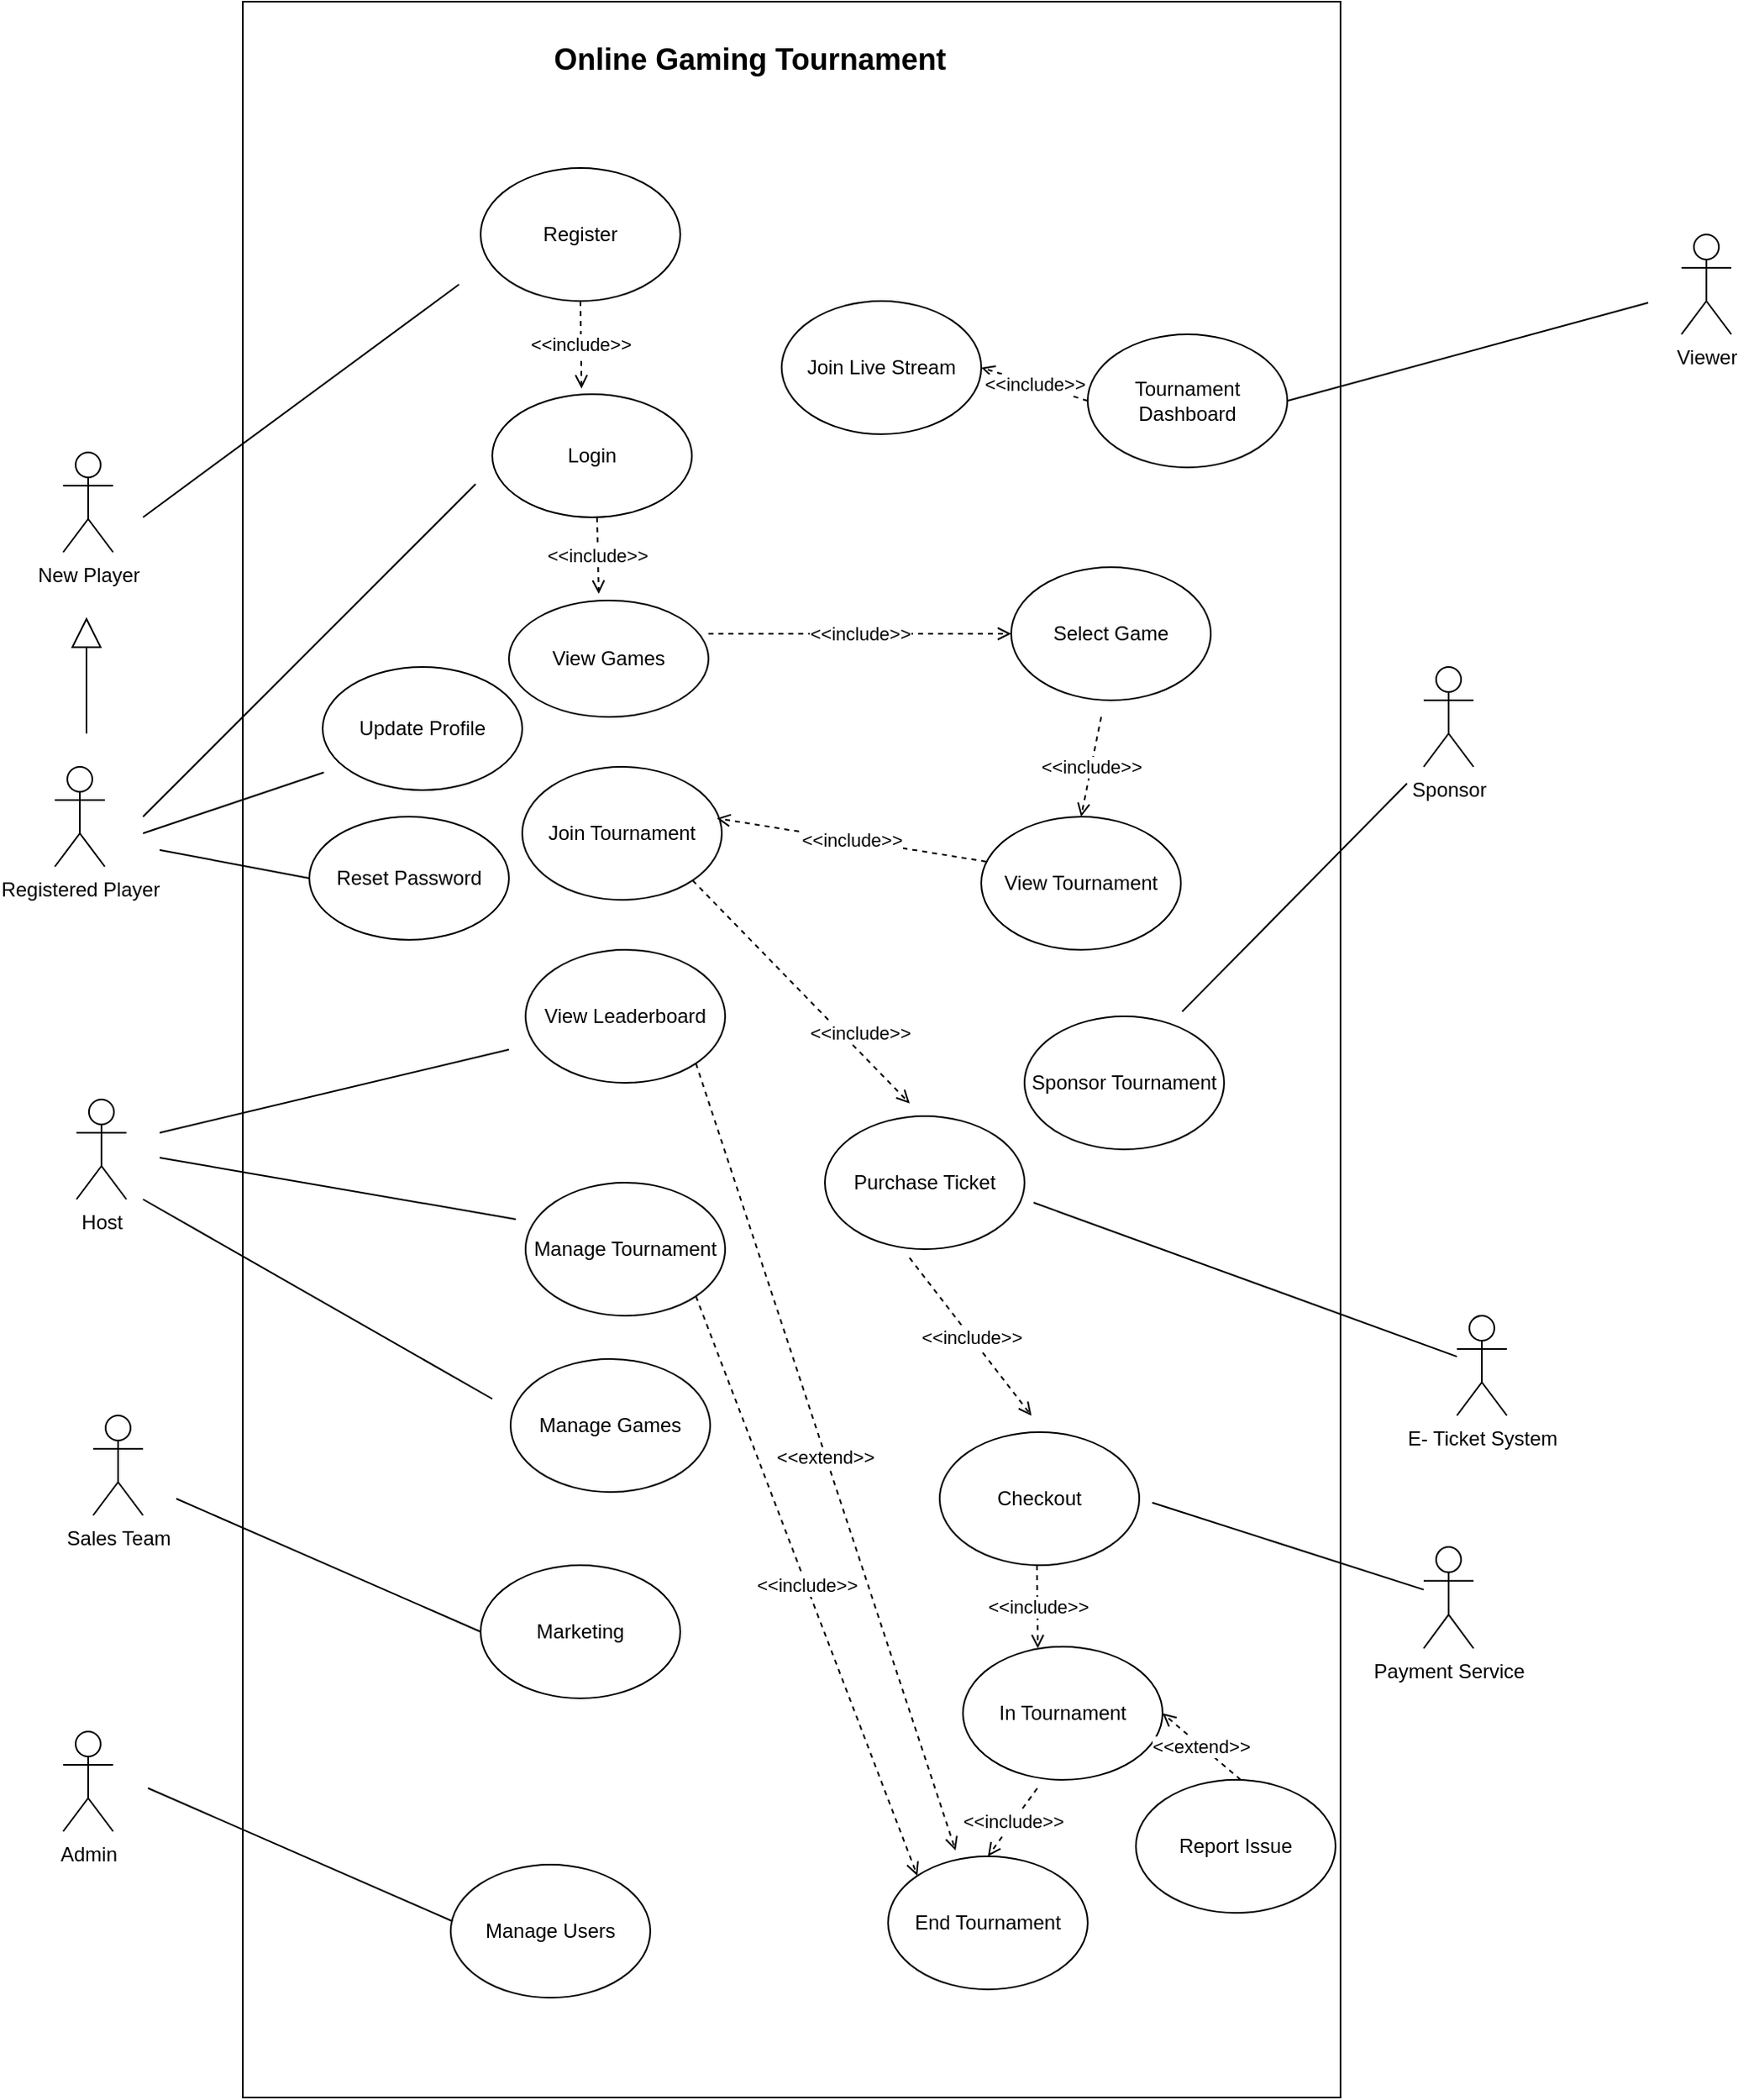 <mxfile version="23.1.5" type="github">
  <diagram name="Page-1" id="q2zQ57r0S87OHBuqfP04">
    <mxGraphModel dx="2150" dy="1970" grid="1" gridSize="10" guides="1" tooltips="1" connect="1" arrows="1" fold="1" page="1" pageScale="1" pageWidth="850" pageHeight="1100" math="0" shadow="0">
      <root>
        <mxCell id="0" />
        <mxCell id="1" parent="0" />
        <mxCell id="FWS2L0Vgk6QhZWGwQe0K-76" value="" style="rounded=0;whiteSpace=wrap;html=1;" parent="1" vertex="1">
          <mxGeometry x="180" y="-100" width="660" height="1260" as="geometry" />
        </mxCell>
        <mxCell id="FWS2L0Vgk6QhZWGwQe0K-2" value="Host" style="shape=umlActor;verticalLabelPosition=bottom;verticalAlign=top;html=1;outlineConnect=0;" parent="1" vertex="1">
          <mxGeometry x="80" y="560" width="30" height="60" as="geometry" />
        </mxCell>
        <mxCell id="FWS2L0Vgk6QhZWGwQe0K-3" value="Sponsor" style="shape=umlActor;verticalLabelPosition=bottom;verticalAlign=top;html=1;outlineConnect=0;" parent="1" vertex="1">
          <mxGeometry x="890" y="300" width="30" height="60" as="geometry" />
        </mxCell>
        <mxCell id="FWS2L0Vgk6QhZWGwQe0K-4" value="Register" style="ellipse;whiteSpace=wrap;html=1;strokeWidth=1;" parent="1" vertex="1">
          <mxGeometry x="323" width="120" height="80" as="geometry" />
        </mxCell>
        <mxCell id="FWS2L0Vgk6QhZWGwQe0K-5" value="Login" style="ellipse;whiteSpace=wrap;html=1;strokeWidth=1;" parent="1" vertex="1">
          <mxGeometry x="330" y="136" width="120" height="74" as="geometry" />
        </mxCell>
        <mxCell id="FWS2L0Vgk6QhZWGwQe0K-6" value="View Games" style="ellipse;whiteSpace=wrap;html=1;strokeWidth=1;" parent="1" vertex="1">
          <mxGeometry x="340" y="260" width="120" height="70" as="geometry" />
        </mxCell>
        <mxCell id="FWS2L0Vgk6QhZWGwQe0K-8" value="View Tournament" style="ellipse;whiteSpace=wrap;html=1;strokeWidth=1;" parent="1" vertex="1">
          <mxGeometry x="624" y="390" width="120" height="80" as="geometry" />
        </mxCell>
        <mxCell id="FWS2L0Vgk6QhZWGwQe0K-9" value="Manage Tournament" style="ellipse;whiteSpace=wrap;html=1;strokeWidth=1;" parent="1" vertex="1">
          <mxGeometry x="350" y="610" width="120" height="80" as="geometry" />
        </mxCell>
        <mxCell id="FWS2L0Vgk6QhZWGwQe0K-10" value="Manage Games" style="ellipse;whiteSpace=wrap;html=1;strokeWidth=1;" parent="1" vertex="1">
          <mxGeometry x="341" y="716" width="120" height="80" as="geometry" />
        </mxCell>
        <mxCell id="FWS2L0Vgk6QhZWGwQe0K-11" value="Manage Users" style="ellipse;whiteSpace=wrap;html=1;strokeWidth=1;" parent="1" vertex="1">
          <mxGeometry x="305" y="1020" width="120" height="80" as="geometry" />
        </mxCell>
        <mxCell id="FWS2L0Vgk6QhZWGwQe0K-12" value="Sponsor Tournament" style="ellipse;whiteSpace=wrap;html=1;strokeWidth=1;" parent="1" vertex="1">
          <mxGeometry x="650" y="510" width="120" height="80" as="geometry" />
        </mxCell>
        <mxCell id="FWS2L0Vgk6QhZWGwQe0K-13" value="View Leaderboard" style="ellipse;whiteSpace=wrap;html=1;strokeWidth=1;" parent="1" vertex="1">
          <mxGeometry x="350" y="470" width="120" height="80" as="geometry" />
        </mxCell>
        <mxCell id="FWS2L0Vgk6QhZWGwQe0K-14" value="Viewer" style="shape=umlActor;verticalLabelPosition=bottom;verticalAlign=top;html=1;outlineConnect=0;" parent="1" vertex="1">
          <mxGeometry x="1045" y="40" width="30" height="60" as="geometry" />
        </mxCell>
        <mxCell id="FWS2L0Vgk6QhZWGwQe0K-15" value="Registered Player" style="shape=umlActor;verticalLabelPosition=bottom;verticalAlign=top;html=1;outlineConnect=0;" parent="1" vertex="1">
          <mxGeometry x="67" y="360" width="30" height="60" as="geometry" />
        </mxCell>
        <mxCell id="FWS2L0Vgk6QhZWGwQe0K-18" value="" style="endArrow=block;endSize=16;endFill=0;html=1;rounded=0;" parent="1" edge="1">
          <mxGeometry width="160" relative="1" as="geometry">
            <mxPoint x="86" y="340" as="sourcePoint" />
            <mxPoint x="86" y="270" as="targetPoint" />
          </mxGeometry>
        </mxCell>
        <mxCell id="FWS2L0Vgk6QhZWGwQe0K-21" value="" style="endArrow=none;html=1;rounded=0;" parent="1" edge="1">
          <mxGeometry width="50" height="50" relative="1" as="geometry">
            <mxPoint x="120" y="390" as="sourcePoint" />
            <mxPoint x="320" y="190" as="targetPoint" />
          </mxGeometry>
        </mxCell>
        <mxCell id="FWS2L0Vgk6QhZWGwQe0K-30" value="" style="endArrow=none;html=1;rounded=0;entryX=-0.049;entryY=0.275;entryDx=0;entryDy=0;entryPerimeter=0;" parent="1" target="FWS2L0Vgk6QhZWGwQe0K-9" edge="1">
          <mxGeometry width="50" height="50" relative="1" as="geometry">
            <mxPoint x="130" y="595" as="sourcePoint" />
            <mxPoint x="330" y="670" as="targetPoint" />
          </mxGeometry>
        </mxCell>
        <mxCell id="FWS2L0Vgk6QhZWGwQe0K-35" value="Select Game" style="ellipse;whiteSpace=wrap;html=1;strokeWidth=1;" parent="1" vertex="1">
          <mxGeometry x="642" y="240" width="120" height="80" as="geometry" />
        </mxCell>
        <mxCell id="FWS2L0Vgk6QhZWGwQe0K-37" value="&amp;lt;&amp;lt;include&amp;gt;&amp;gt;" style="endArrow=open;dashed=1;html=1;endFill=0;rounded=0;entryX=0;entryY=0.5;entryDx=0;entryDy=0;" parent="1" edge="1" target="FWS2L0Vgk6QhZWGwQe0K-35">
          <mxGeometry width="50" height="50" relative="1" as="geometry">
            <mxPoint x="460" y="280" as="sourcePoint" />
            <mxPoint x="570" y="280" as="targetPoint" />
          </mxGeometry>
        </mxCell>
        <mxCell id="FWS2L0Vgk6QhZWGwQe0K-38" value="" style="endArrow=none;html=1;rounded=0;" parent="1" edge="1">
          <mxGeometry width="50" height="50" relative="1" as="geometry">
            <mxPoint x="120" y="620" as="sourcePoint" />
            <mxPoint x="330" y="740" as="targetPoint" />
          </mxGeometry>
        </mxCell>
        <mxCell id="FWS2L0Vgk6QhZWGwQe0K-40" value="Marketing" style="ellipse;whiteSpace=wrap;html=1;strokeWidth=1;" parent="1" vertex="1">
          <mxGeometry x="323" y="840" width="120" height="80" as="geometry" />
        </mxCell>
        <mxCell id="FWS2L0Vgk6QhZWGwQe0K-42" value="" style="endArrow=none;html=1;rounded=0;entryX=0;entryY=0.5;entryDx=0;entryDy=0;" parent="1" edge="1" target="FWS2L0Vgk6QhZWGwQe0K-40">
          <mxGeometry width="50" height="50" relative="1" as="geometry">
            <mxPoint x="140" y="800" as="sourcePoint" />
            <mxPoint x="350" y="970" as="targetPoint" />
          </mxGeometry>
        </mxCell>
        <mxCell id="FWS2L0Vgk6QhZWGwQe0K-43" value="&amp;lt;&amp;lt;include&amp;gt;&amp;gt;" style="endArrow=open;dashed=1;html=1;endFill=0;rounded=0;exitX=0.451;exitY=1.125;exitDx=0;exitDy=0;exitPerimeter=0;entryX=0.5;entryY=0;entryDx=0;entryDy=0;" parent="1" source="FWS2L0Vgk6QhZWGwQe0K-35" edge="1" target="FWS2L0Vgk6QhZWGwQe0K-8">
          <mxGeometry width="50" height="50" relative="1" as="geometry">
            <mxPoint x="510" y="360" as="sourcePoint" />
            <mxPoint x="624" y="380" as="targetPoint" />
          </mxGeometry>
        </mxCell>
        <mxCell id="FWS2L0Vgk6QhZWGwQe0K-44" value="Join Tournament" style="ellipse;whiteSpace=wrap;html=1;strokeWidth=1;" parent="1" vertex="1">
          <mxGeometry x="348" y="360" width="120" height="80" as="geometry" />
        </mxCell>
        <mxCell id="FWS2L0Vgk6QhZWGwQe0K-52" value="" style="endArrow=none;html=1;rounded=0;" parent="1" edge="1">
          <mxGeometry width="50" height="50" relative="1" as="geometry">
            <mxPoint x="130" y="580" as="sourcePoint" />
            <mxPoint x="340" y="530" as="targetPoint" />
          </mxGeometry>
        </mxCell>
        <mxCell id="FWS2L0Vgk6QhZWGwQe0K-56" value="" style="endArrow=none;html=1;rounded=0;" parent="1" edge="1">
          <mxGeometry width="50" height="50" relative="1" as="geometry">
            <mxPoint x="120" y="210" as="sourcePoint" />
            <mxPoint x="310" y="70" as="targetPoint" />
          </mxGeometry>
        </mxCell>
        <mxCell id="FWS2L0Vgk6QhZWGwQe0K-58" value="New Player" style="shape=umlActor;verticalLabelPosition=bottom;verticalAlign=top;html=1;outlineConnect=0;" parent="1" vertex="1">
          <mxGeometry x="72" y="171" width="30" height="60" as="geometry" />
        </mxCell>
        <mxCell id="FWS2L0Vgk6QhZWGwQe0K-62" value="" style="endArrow=none;html=1;rounded=0;exitX=0.79;exitY=-0.035;exitDx=0;exitDy=0;exitPerimeter=0;" parent="1" source="FWS2L0Vgk6QhZWGwQe0K-12" edge="1">
          <mxGeometry width="50" height="50" relative="1" as="geometry">
            <mxPoint x="941.72" y="470" as="sourcePoint" />
            <mxPoint x="880" y="370" as="targetPoint" />
          </mxGeometry>
        </mxCell>
        <mxCell id="FWS2L0Vgk6QhZWGwQe0K-64" value="E- Ticket System" style="shape=umlActor;verticalLabelPosition=bottom;verticalAlign=top;html=1;outlineConnect=0;" parent="1" vertex="1">
          <mxGeometry x="910" y="690" width="30" height="60" as="geometry" />
        </mxCell>
        <mxCell id="FWS2L0Vgk6QhZWGwQe0K-77" value="&lt;font style=&quot;font-size: 18px;&quot;&gt;&lt;b&gt;Online Gaming Tournament&lt;/b&gt;&lt;/font&gt;" style="text;html=1;align=center;verticalAlign=middle;whiteSpace=wrap;rounded=0;" parent="1" vertex="1">
          <mxGeometry x="310" y="-80" width="350" height="30" as="geometry" />
        </mxCell>
        <mxCell id="FWS2L0Vgk6QhZWGwQe0K-78" value="Admin" style="shape=umlActor;verticalLabelPosition=bottom;verticalAlign=top;html=1;outlineConnect=0;" parent="1" vertex="1">
          <mxGeometry x="72" y="940" width="30" height="60" as="geometry" />
        </mxCell>
        <mxCell id="FWS2L0Vgk6QhZWGwQe0K-83" value="Purchase Ticket" style="ellipse;whiteSpace=wrap;html=1;strokeWidth=1;" parent="1" vertex="1">
          <mxGeometry x="530" y="570" width="120" height="80" as="geometry" />
        </mxCell>
        <mxCell id="FWS2L0Vgk6QhZWGwQe0K-84" value="Checkout" style="ellipse;whiteSpace=wrap;html=1;strokeWidth=1;" parent="1" vertex="1">
          <mxGeometry x="599" y="760" width="120" height="80" as="geometry" />
        </mxCell>
        <mxCell id="FWS2L0Vgk6QhZWGwQe0K-85" value="" style="endArrow=none;html=1;rounded=0;exitX=0.806;exitY=1.001;exitDx=0;exitDy=0;exitPerimeter=0;" parent="1" target="FWS2L0Vgk6QhZWGwQe0K-64" edge="1">
          <mxGeometry width="50" height="50" relative="1" as="geometry">
            <mxPoint x="655.5" y="622" as="sourcePoint" />
            <mxPoint x="890" y="720" as="targetPoint" />
          </mxGeometry>
        </mxCell>
        <mxCell id="FWS2L0Vgk6QhZWGwQe0K-86" value="&amp;lt;&amp;lt;include&amp;gt;&amp;gt;" style="endArrow=open;dashed=1;html=1;endFill=0;rounded=0;entryX=0.46;entryY=-0.123;entryDx=0;entryDy=0;entryPerimeter=0;exitX=0.424;exitY=1.065;exitDx=0;exitDy=0;exitPerimeter=0;" parent="1" source="FWS2L0Vgk6QhZWGwQe0K-83" target="FWS2L0Vgk6QhZWGwQe0K-84" edge="1">
          <mxGeometry width="50" height="50" relative="1" as="geometry">
            <mxPoint x="570" y="670" as="sourcePoint" />
            <mxPoint x="620" y="540" as="targetPoint" />
          </mxGeometry>
        </mxCell>
        <mxCell id="FWS2L0Vgk6QhZWGwQe0K-87" value="Payment Service" style="shape=umlActor;verticalLabelPosition=bottom;verticalAlign=top;html=1;outlineConnect=0;" parent="1" vertex="1">
          <mxGeometry x="890" y="829" width="30" height="61" as="geometry" />
        </mxCell>
        <mxCell id="FWS2L0Vgk6QhZWGwQe0K-89" value="" style="endArrow=none;html=1;rounded=0;exitX=1.065;exitY=0.53;exitDx=0;exitDy=0;exitPerimeter=0;" parent="1" source="FWS2L0Vgk6QhZWGwQe0K-84" target="FWS2L0Vgk6QhZWGwQe0K-87" edge="1">
          <mxGeometry width="50" height="50" relative="1" as="geometry">
            <mxPoint x="665.5" y="632" as="sourcePoint" />
            <mxPoint x="920" y="725" as="targetPoint" />
          </mxGeometry>
        </mxCell>
        <mxCell id="FWS2L0Vgk6QhZWGwQe0K-91" value="&amp;lt;&amp;lt;include&amp;gt;&amp;gt;" style="endArrow=open;dashed=1;html=1;endFill=0;rounded=0;exitX=0.5;exitY=1;exitDx=0;exitDy=0;entryX=0.447;entryY=-0.055;entryDx=0;entryDy=0;entryPerimeter=0;" parent="1" source="FWS2L0Vgk6QhZWGwQe0K-4" edge="1">
          <mxGeometry width="50" height="50" relative="1" as="geometry">
            <mxPoint x="385.88" y="85.4" as="sourcePoint" />
            <mxPoint x="383.64" y="132.6" as="targetPoint" />
          </mxGeometry>
        </mxCell>
        <mxCell id="pCyL4luhshKcZ0BJStXx-1" value="&amp;lt;&amp;lt;include&amp;gt;&amp;gt;" style="endArrow=open;dashed=1;html=1;endFill=0;rounded=0;exitX=1;exitY=1;exitDx=0;exitDy=0;entryX=0.425;entryY=-0.095;entryDx=0;entryDy=0;entryPerimeter=0;" edge="1" parent="1" source="FWS2L0Vgk6QhZWGwQe0K-44" target="FWS2L0Vgk6QhZWGwQe0K-83">
          <mxGeometry x="0.444" y="7" width="50" height="50" relative="1" as="geometry">
            <mxPoint x="550" y="550" as="sourcePoint" />
            <mxPoint x="660" y="550" as="targetPoint" />
            <mxPoint x="1" as="offset" />
          </mxGeometry>
        </mxCell>
        <mxCell id="pCyL4luhshKcZ0BJStXx-2" value="&amp;lt;&amp;lt;include&amp;gt;&amp;gt;" style="endArrow=open;dashed=1;html=1;endFill=0;rounded=0;exitX=0.524;exitY=1.105;exitDx=0;exitDy=0;exitPerimeter=0;entryX=0.447;entryY=-0.055;entryDx=0;entryDy=0;entryPerimeter=0;" edge="1" parent="1">
          <mxGeometry width="50" height="50" relative="1" as="geometry">
            <mxPoint x="393" y="210" as="sourcePoint" />
            <mxPoint x="394" y="256" as="targetPoint" />
          </mxGeometry>
        </mxCell>
        <mxCell id="pCyL4luhshKcZ0BJStXx-5" value="&amp;lt;&amp;lt;include&amp;gt;&amp;gt;" style="endArrow=open;dashed=1;html=1;endFill=0;rounded=0;entryX=0.975;entryY=0.387;entryDx=0;entryDy=0;entryPerimeter=0;exitX=0.025;exitY=0.337;exitDx=0;exitDy=0;exitPerimeter=0;" edge="1" parent="1" source="FWS2L0Vgk6QhZWGwQe0K-8" target="FWS2L0Vgk6QhZWGwQe0K-44">
          <mxGeometry width="50" height="50" relative="1" as="geometry">
            <mxPoint x="470" y="290" as="sourcePoint" />
            <mxPoint x="580" y="290" as="targetPoint" />
          </mxGeometry>
        </mxCell>
        <mxCell id="pCyL4luhshKcZ0BJStXx-6" value="In Tournament" style="ellipse;whiteSpace=wrap;html=1;strokeWidth=1;" vertex="1" parent="1">
          <mxGeometry x="613" y="889" width="120" height="80" as="geometry" />
        </mxCell>
        <mxCell id="pCyL4luhshKcZ0BJStXx-9" value="&amp;lt;&amp;lt;include&amp;gt;&amp;gt;" style="endArrow=open;dashed=1;html=1;endFill=0;rounded=0;exitX=0.424;exitY=1.065;exitDx=0;exitDy=0;exitPerimeter=0;" edge="1" parent="1">
          <mxGeometry width="50" height="50" relative="1" as="geometry">
            <mxPoint x="657.5" y="840" as="sourcePoint" />
            <mxPoint x="658" y="890" as="targetPoint" />
          </mxGeometry>
        </mxCell>
        <mxCell id="pCyL4luhshKcZ0BJStXx-10" value="End Tournament" style="ellipse;whiteSpace=wrap;html=1;strokeWidth=1;" vertex="1" parent="1">
          <mxGeometry x="568" y="1015" width="120" height="80" as="geometry" />
        </mxCell>
        <mxCell id="pCyL4luhshKcZ0BJStXx-12" value="&amp;lt;&amp;lt;include&amp;gt;&amp;gt;" style="endArrow=open;dashed=1;html=1;endFill=0;rounded=0;entryX=0;entryY=0;entryDx=0;entryDy=0;exitX=1;exitY=1;exitDx=0;exitDy=0;" edge="1" parent="1" source="FWS2L0Vgk6QhZWGwQe0K-9" target="pCyL4luhshKcZ0BJStXx-10">
          <mxGeometry width="50" height="50" relative="1" as="geometry">
            <mxPoint x="591" y="665" as="sourcePoint" />
            <mxPoint x="596" y="760" as="targetPoint" />
          </mxGeometry>
        </mxCell>
        <mxCell id="pCyL4luhshKcZ0BJStXx-13" value="&lt;div&gt;&amp;lt;&amp;lt;extend&amp;gt;&amp;gt;&lt;/div&gt;" style="endArrow=open;dashed=1;html=1;endFill=0;rounded=0;entryX=0.338;entryY=-0.044;entryDx=0;entryDy=0;entryPerimeter=0;exitX=1;exitY=1;exitDx=0;exitDy=0;" edge="1" parent="1" source="FWS2L0Vgk6QhZWGwQe0K-13" target="pCyL4luhshKcZ0BJStXx-10">
          <mxGeometry width="50" height="50" relative="1" as="geometry">
            <mxPoint x="450" y="520" as="sourcePoint" />
            <mxPoint x="600" y="730" as="targetPoint" />
          </mxGeometry>
        </mxCell>
        <mxCell id="pCyL4luhshKcZ0BJStXx-14" value="Tournament Dashboard" style="ellipse;whiteSpace=wrap;html=1;strokeWidth=1;" vertex="1" parent="1">
          <mxGeometry x="688" y="100" width="120" height="80" as="geometry" />
        </mxCell>
        <mxCell id="pCyL4luhshKcZ0BJStXx-15" value="" style="endArrow=none;html=1;rounded=0;exitX=1;exitY=0.5;exitDx=0;exitDy=0;" edge="1" parent="1" source="pCyL4luhshKcZ0BJStXx-14">
          <mxGeometry width="50" height="50" relative="1" as="geometry">
            <mxPoint x="285" y="221" as="sourcePoint" />
            <mxPoint x="1025" y="81" as="targetPoint" />
          </mxGeometry>
        </mxCell>
        <mxCell id="pCyL4luhshKcZ0BJStXx-19" value="Join Live Stream" style="ellipse;whiteSpace=wrap;html=1;strokeWidth=1;" vertex="1" parent="1">
          <mxGeometry x="504" y="80" width="120" height="80" as="geometry" />
        </mxCell>
        <mxCell id="pCyL4luhshKcZ0BJStXx-22" value="&amp;lt;&amp;lt;include&amp;gt;&amp;gt;" style="endArrow=open;dashed=1;html=1;endFill=0;rounded=0;exitX=0;exitY=0.5;exitDx=0;exitDy=0;entryX=1;entryY=0.5;entryDx=0;entryDy=0;" edge="1" parent="1" source="pCyL4luhshKcZ0BJStXx-14" target="pCyL4luhshKcZ0BJStXx-19">
          <mxGeometry width="50" height="50" relative="1" as="geometry">
            <mxPoint x="357" y="-139" as="sourcePoint" />
            <mxPoint x="467" y="-139" as="targetPoint" />
          </mxGeometry>
        </mxCell>
        <mxCell id="pCyL4luhshKcZ0BJStXx-23" value="&amp;lt;&amp;lt;include&amp;gt;&amp;gt;" style="endArrow=open;dashed=1;html=1;endFill=0;rounded=0;exitX=0.372;exitY=1.064;exitDx=0;exitDy=0;exitPerimeter=0;entryX=0.5;entryY=0;entryDx=0;entryDy=0;" edge="1" parent="1" source="pCyL4luhshKcZ0BJStXx-6" target="pCyL4luhshKcZ0BJStXx-10">
          <mxGeometry width="50" height="50" relative="1" as="geometry">
            <mxPoint x="667.5" y="850" as="sourcePoint" />
            <mxPoint x="668" y="900" as="targetPoint" />
          </mxGeometry>
        </mxCell>
        <mxCell id="pCyL4luhshKcZ0BJStXx-26" value="&lt;div&gt;&amp;lt;&amp;lt;extend&amp;gt;&amp;gt;&lt;/div&gt;" style="endArrow=open;dashed=1;html=1;endFill=0;rounded=0;entryX=1;entryY=0.5;entryDx=0;entryDy=0;" edge="1" parent="1" target="pCyL4luhshKcZ0BJStXx-6">
          <mxGeometry width="50" height="50" relative="1" as="geometry">
            <mxPoint x="780" y="969" as="sourcePoint" />
            <mxPoint x="890" y="969" as="targetPoint" />
          </mxGeometry>
        </mxCell>
        <mxCell id="pCyL4luhshKcZ0BJStXx-27" value="Report Issue" style="ellipse;whiteSpace=wrap;html=1;strokeWidth=1;" vertex="1" parent="1">
          <mxGeometry x="717" y="969" width="120" height="80" as="geometry" />
        </mxCell>
        <mxCell id="pCyL4luhshKcZ0BJStXx-28" value="Update Profile" style="ellipse;whiteSpace=wrap;html=1;strokeWidth=1;" vertex="1" parent="1">
          <mxGeometry x="228" y="300" width="120" height="74" as="geometry" />
        </mxCell>
        <mxCell id="pCyL4luhshKcZ0BJStXx-29" value="Reset Password" style="ellipse;whiteSpace=wrap;html=1;strokeWidth=1;" vertex="1" parent="1">
          <mxGeometry x="220" y="390" width="120" height="74" as="geometry" />
        </mxCell>
        <mxCell id="pCyL4luhshKcZ0BJStXx-30" value="" style="endArrow=none;html=1;rounded=0;entryX=0.006;entryY=0.856;entryDx=0;entryDy=0;entryPerimeter=0;" edge="1" parent="1" target="pCyL4luhshKcZ0BJStXx-28">
          <mxGeometry width="50" height="50" relative="1" as="geometry">
            <mxPoint x="120" y="400" as="sourcePoint" />
            <mxPoint x="330" y="350" as="targetPoint" />
          </mxGeometry>
        </mxCell>
        <mxCell id="pCyL4luhshKcZ0BJStXx-31" value="" style="endArrow=none;html=1;rounded=0;entryX=0;entryY=0.5;entryDx=0;entryDy=0;" edge="1" parent="1" target="pCyL4luhshKcZ0BJStXx-29">
          <mxGeometry width="50" height="50" relative="1" as="geometry">
            <mxPoint x="130" y="410" as="sourcePoint" />
            <mxPoint x="239" y="373" as="targetPoint" />
          </mxGeometry>
        </mxCell>
        <mxCell id="pCyL4luhshKcZ0BJStXx-32" value="Sales Team" style="shape=umlActor;verticalLabelPosition=bottom;verticalAlign=top;html=1;outlineConnect=0;" vertex="1" parent="1">
          <mxGeometry x="90" y="750" width="30" height="60" as="geometry" />
        </mxCell>
        <mxCell id="pCyL4luhshKcZ0BJStXx-33" value="" style="endArrow=none;html=1;rounded=0;entryX=0;entryY=0.5;entryDx=0;entryDy=0;" edge="1" parent="1">
          <mxGeometry width="50" height="50" relative="1" as="geometry">
            <mxPoint x="123" y="974" as="sourcePoint" />
            <mxPoint x="306" y="1054" as="targetPoint" />
          </mxGeometry>
        </mxCell>
      </root>
    </mxGraphModel>
  </diagram>
</mxfile>
